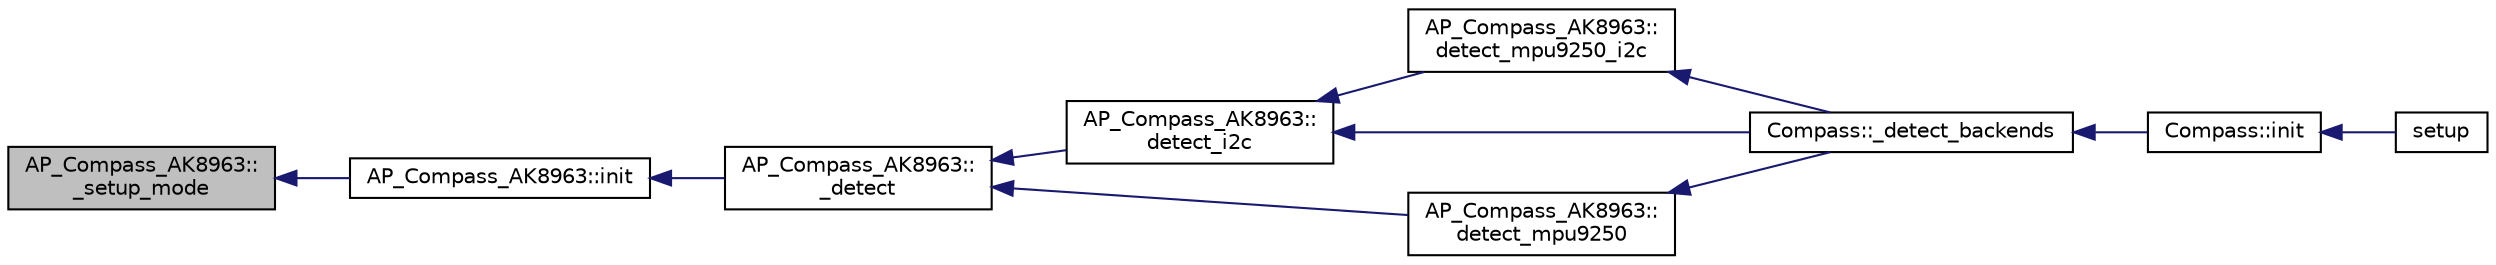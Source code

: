 digraph "AP_Compass_AK8963::_setup_mode"
{
 // INTERACTIVE_SVG=YES
  edge [fontname="Helvetica",fontsize="10",labelfontname="Helvetica",labelfontsize="10"];
  node [fontname="Helvetica",fontsize="10",shape=record];
  rankdir="LR";
  Node1 [label="AP_Compass_AK8963::\l_setup_mode",height=0.2,width=0.4,color="black", fillcolor="grey75", style="filled", fontcolor="black"];
  Node1 -> Node2 [dir="back",color="midnightblue",fontsize="10",style="solid",fontname="Helvetica"];
  Node2 [label="AP_Compass_AK8963::init",height=0.2,width=0.4,color="black", fillcolor="white", style="filled",URL="$classAP__Compass__AK8963.html#acdbf7f9d95111c8c6cf571da0b066bdd"];
  Node2 -> Node3 [dir="back",color="midnightblue",fontsize="10",style="solid",fontname="Helvetica"];
  Node3 [label="AP_Compass_AK8963::\l_detect",height=0.2,width=0.4,color="black", fillcolor="white", style="filled",URL="$classAP__Compass__AK8963.html#aa40e71a12f704321304749a0e60b063d"];
  Node3 -> Node4 [dir="back",color="midnightblue",fontsize="10",style="solid",fontname="Helvetica"];
  Node4 [label="AP_Compass_AK8963::\ldetect_i2c",height=0.2,width=0.4,color="black", fillcolor="white", style="filled",URL="$classAP__Compass__AK8963.html#adada02010081777d9b3da76b9ca5ec82"];
  Node4 -> Node5 [dir="back",color="midnightblue",fontsize="10",style="solid",fontname="Helvetica"];
  Node5 [label="AP_Compass_AK8963::\ldetect_mpu9250_i2c",height=0.2,width=0.4,color="black", fillcolor="white", style="filled",URL="$classAP__Compass__AK8963.html#a0d77d55639011a39fa39a3fbfb11b9be"];
  Node5 -> Node6 [dir="back",color="midnightblue",fontsize="10",style="solid",fontname="Helvetica"];
  Node6 [label="Compass::_detect_backends",height=0.2,width=0.4,color="black", fillcolor="white", style="filled",URL="$classCompass.html#a1c48170d8c8966b22fb150b1634443ec"];
  Node6 -> Node7 [dir="back",color="midnightblue",fontsize="10",style="solid",fontname="Helvetica"];
  Node7 [label="Compass::init",height=0.2,width=0.4,color="black", fillcolor="white", style="filled",URL="$classCompass.html#a190aefc281aba88c7b16e4fc58035c5e"];
  Node7 -> Node8 [dir="back",color="midnightblue",fontsize="10",style="solid",fontname="Helvetica"];
  Node8 [label="setup",height=0.2,width=0.4,color="black", fillcolor="white", style="filled",URL="$AHRS__Test_8cpp.html#a7dfd9b79bc5a37d7df40207afbc5431f"];
  Node4 -> Node6 [dir="back",color="midnightblue",fontsize="10",style="solid",fontname="Helvetica"];
  Node3 -> Node9 [dir="back",color="midnightblue",fontsize="10",style="solid",fontname="Helvetica"];
  Node9 [label="AP_Compass_AK8963::\ldetect_mpu9250",height=0.2,width=0.4,color="black", fillcolor="white", style="filled",URL="$classAP__Compass__AK8963.html#a878054ffb8a480d673c5945070a3399d"];
  Node9 -> Node6 [dir="back",color="midnightblue",fontsize="10",style="solid",fontname="Helvetica"];
}
